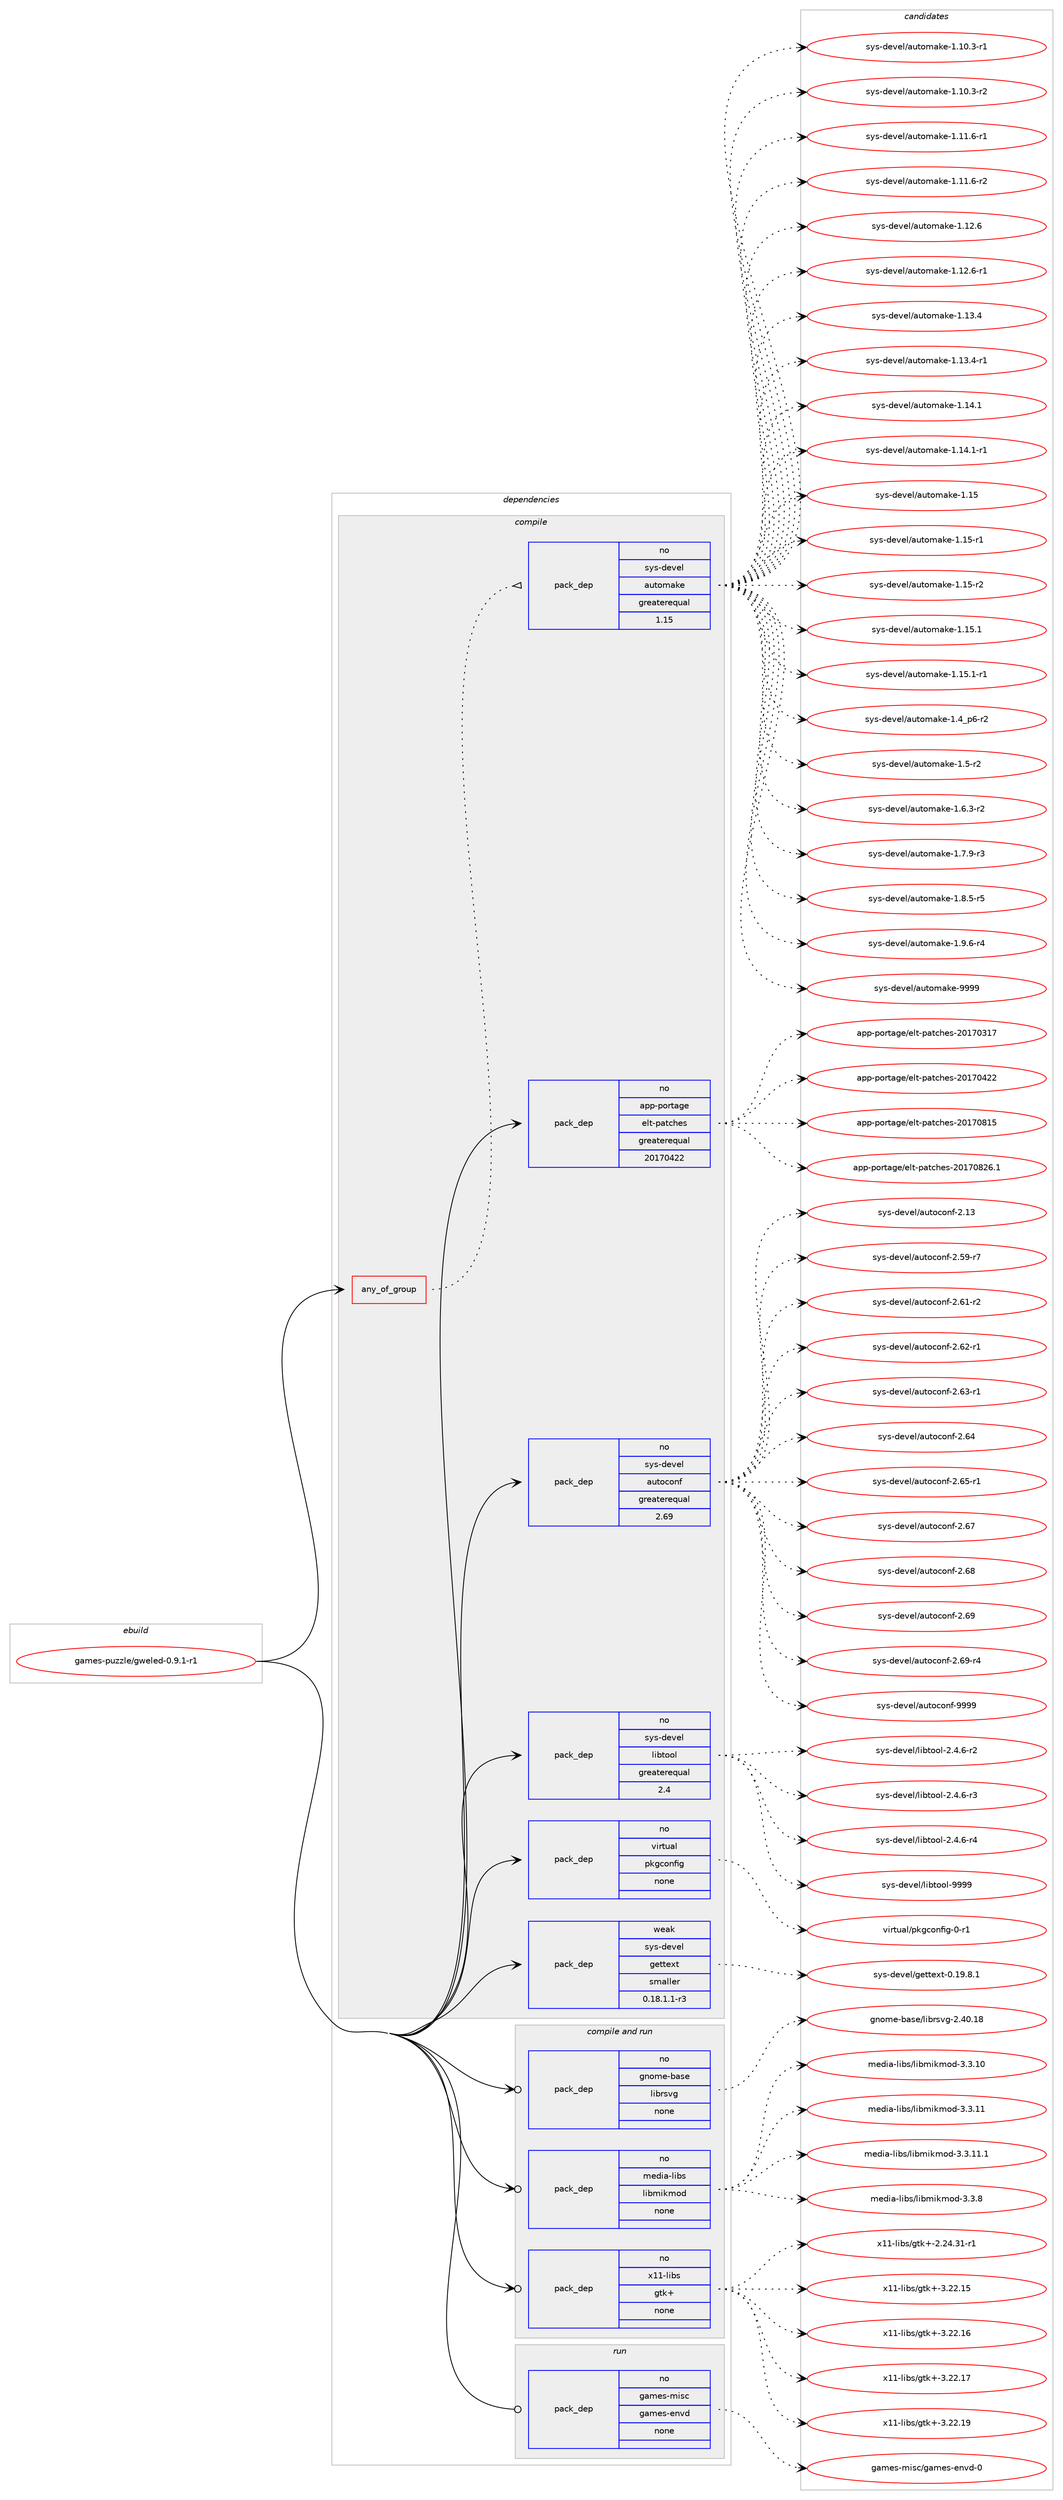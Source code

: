 digraph prolog {

# *************
# Graph options
# *************

newrank=true;
concentrate=true;
compound=true;
graph [rankdir=LR,fontname=Helvetica,fontsize=10,ranksep=1.5];#, ranksep=2.5, nodesep=0.2];
edge  [arrowhead=vee];
node  [fontname=Helvetica,fontsize=10];

# **********
# The ebuild
# **********

subgraph cluster_leftcol {
color=gray;
rank=same;
label=<<i>ebuild</i>>;
id [label="games-puzzle/gweled-0.9.1-r1", color=red, width=4, href="../games-puzzle/gweled-0.9.1-r1.svg"];
}

# ****************
# The dependencies
# ****************

subgraph cluster_midcol {
color=gray;
label=<<i>dependencies</i>>;
subgraph cluster_compile {
fillcolor="#eeeeee";
style=filled;
label=<<i>compile</i>>;
subgraph any4654 {
dependency301305 [label=<<TABLE BORDER="0" CELLBORDER="1" CELLSPACING="0" CELLPADDING="4"><TR><TD CELLPADDING="10">any_of_group</TD></TR></TABLE>>, shape=none, color=red];subgraph pack215784 {
dependency301306 [label=<<TABLE BORDER="0" CELLBORDER="1" CELLSPACING="0" CELLPADDING="4" WIDTH="220"><TR><TD ROWSPAN="6" CELLPADDING="30">pack_dep</TD></TR><TR><TD WIDTH="110">no</TD></TR><TR><TD>sys-devel</TD></TR><TR><TD>automake</TD></TR><TR><TD>greaterequal</TD></TR><TR><TD>1.15</TD></TR></TABLE>>, shape=none, color=blue];
}
dependency301305:e -> dependency301306:w [weight=20,style="dotted",arrowhead="oinv"];
}
id:e -> dependency301305:w [weight=20,style="solid",arrowhead="vee"];
subgraph pack215785 {
dependency301307 [label=<<TABLE BORDER="0" CELLBORDER="1" CELLSPACING="0" CELLPADDING="4" WIDTH="220"><TR><TD ROWSPAN="6" CELLPADDING="30">pack_dep</TD></TR><TR><TD WIDTH="110">no</TD></TR><TR><TD>app-portage</TD></TR><TR><TD>elt-patches</TD></TR><TR><TD>greaterequal</TD></TR><TR><TD>20170422</TD></TR></TABLE>>, shape=none, color=blue];
}
id:e -> dependency301307:w [weight=20,style="solid",arrowhead="vee"];
subgraph pack215786 {
dependency301308 [label=<<TABLE BORDER="0" CELLBORDER="1" CELLSPACING="0" CELLPADDING="4" WIDTH="220"><TR><TD ROWSPAN="6" CELLPADDING="30">pack_dep</TD></TR><TR><TD WIDTH="110">no</TD></TR><TR><TD>sys-devel</TD></TR><TR><TD>autoconf</TD></TR><TR><TD>greaterequal</TD></TR><TR><TD>2.69</TD></TR></TABLE>>, shape=none, color=blue];
}
id:e -> dependency301308:w [weight=20,style="solid",arrowhead="vee"];
subgraph pack215787 {
dependency301309 [label=<<TABLE BORDER="0" CELLBORDER="1" CELLSPACING="0" CELLPADDING="4" WIDTH="220"><TR><TD ROWSPAN="6" CELLPADDING="30">pack_dep</TD></TR><TR><TD WIDTH="110">no</TD></TR><TR><TD>sys-devel</TD></TR><TR><TD>libtool</TD></TR><TR><TD>greaterequal</TD></TR><TR><TD>2.4</TD></TR></TABLE>>, shape=none, color=blue];
}
id:e -> dependency301309:w [weight=20,style="solid",arrowhead="vee"];
subgraph pack215788 {
dependency301310 [label=<<TABLE BORDER="0" CELLBORDER="1" CELLSPACING="0" CELLPADDING="4" WIDTH="220"><TR><TD ROWSPAN="6" CELLPADDING="30">pack_dep</TD></TR><TR><TD WIDTH="110">no</TD></TR><TR><TD>virtual</TD></TR><TR><TD>pkgconfig</TD></TR><TR><TD>none</TD></TR><TR><TD></TD></TR></TABLE>>, shape=none, color=blue];
}
id:e -> dependency301310:w [weight=20,style="solid",arrowhead="vee"];
subgraph pack215789 {
dependency301311 [label=<<TABLE BORDER="0" CELLBORDER="1" CELLSPACING="0" CELLPADDING="4" WIDTH="220"><TR><TD ROWSPAN="6" CELLPADDING="30">pack_dep</TD></TR><TR><TD WIDTH="110">weak</TD></TR><TR><TD>sys-devel</TD></TR><TR><TD>gettext</TD></TR><TR><TD>smaller</TD></TR><TR><TD>0.18.1.1-r3</TD></TR></TABLE>>, shape=none, color=blue];
}
id:e -> dependency301311:w [weight=20,style="solid",arrowhead="vee"];
}
subgraph cluster_compileandrun {
fillcolor="#eeeeee";
style=filled;
label=<<i>compile and run</i>>;
subgraph pack215790 {
dependency301312 [label=<<TABLE BORDER="0" CELLBORDER="1" CELLSPACING="0" CELLPADDING="4" WIDTH="220"><TR><TD ROWSPAN="6" CELLPADDING="30">pack_dep</TD></TR><TR><TD WIDTH="110">no</TD></TR><TR><TD>gnome-base</TD></TR><TR><TD>librsvg</TD></TR><TR><TD>none</TD></TR><TR><TD></TD></TR></TABLE>>, shape=none, color=blue];
}
id:e -> dependency301312:w [weight=20,style="solid",arrowhead="odotvee"];
subgraph pack215791 {
dependency301313 [label=<<TABLE BORDER="0" CELLBORDER="1" CELLSPACING="0" CELLPADDING="4" WIDTH="220"><TR><TD ROWSPAN="6" CELLPADDING="30">pack_dep</TD></TR><TR><TD WIDTH="110">no</TD></TR><TR><TD>media-libs</TD></TR><TR><TD>libmikmod</TD></TR><TR><TD>none</TD></TR><TR><TD></TD></TR></TABLE>>, shape=none, color=blue];
}
id:e -> dependency301313:w [weight=20,style="solid",arrowhead="odotvee"];
subgraph pack215792 {
dependency301314 [label=<<TABLE BORDER="0" CELLBORDER="1" CELLSPACING="0" CELLPADDING="4" WIDTH="220"><TR><TD ROWSPAN="6" CELLPADDING="30">pack_dep</TD></TR><TR><TD WIDTH="110">no</TD></TR><TR><TD>x11-libs</TD></TR><TR><TD>gtk+</TD></TR><TR><TD>none</TD></TR><TR><TD></TD></TR></TABLE>>, shape=none, color=blue];
}
id:e -> dependency301314:w [weight=20,style="solid",arrowhead="odotvee"];
}
subgraph cluster_run {
fillcolor="#eeeeee";
style=filled;
label=<<i>run</i>>;
subgraph pack215793 {
dependency301315 [label=<<TABLE BORDER="0" CELLBORDER="1" CELLSPACING="0" CELLPADDING="4" WIDTH="220"><TR><TD ROWSPAN="6" CELLPADDING="30">pack_dep</TD></TR><TR><TD WIDTH="110">no</TD></TR><TR><TD>games-misc</TD></TR><TR><TD>games-envd</TD></TR><TR><TD>none</TD></TR><TR><TD></TD></TR></TABLE>>, shape=none, color=blue];
}
id:e -> dependency301315:w [weight=20,style="solid",arrowhead="odot"];
}
}

# **************
# The candidates
# **************

subgraph cluster_choices {
rank=same;
color=gray;
label=<<i>candidates</i>>;

subgraph choice215784 {
color=black;
nodesep=1;
choice11512111545100101118101108479711711611110997107101454946494846514511449 [label="sys-devel/automake-1.10.3-r1", color=red, width=4,href="../sys-devel/automake-1.10.3-r1.svg"];
choice11512111545100101118101108479711711611110997107101454946494846514511450 [label="sys-devel/automake-1.10.3-r2", color=red, width=4,href="../sys-devel/automake-1.10.3-r2.svg"];
choice11512111545100101118101108479711711611110997107101454946494946544511449 [label="sys-devel/automake-1.11.6-r1", color=red, width=4,href="../sys-devel/automake-1.11.6-r1.svg"];
choice11512111545100101118101108479711711611110997107101454946494946544511450 [label="sys-devel/automake-1.11.6-r2", color=red, width=4,href="../sys-devel/automake-1.11.6-r2.svg"];
choice1151211154510010111810110847971171161111099710710145494649504654 [label="sys-devel/automake-1.12.6", color=red, width=4,href="../sys-devel/automake-1.12.6.svg"];
choice11512111545100101118101108479711711611110997107101454946495046544511449 [label="sys-devel/automake-1.12.6-r1", color=red, width=4,href="../sys-devel/automake-1.12.6-r1.svg"];
choice1151211154510010111810110847971171161111099710710145494649514652 [label="sys-devel/automake-1.13.4", color=red, width=4,href="../sys-devel/automake-1.13.4.svg"];
choice11512111545100101118101108479711711611110997107101454946495146524511449 [label="sys-devel/automake-1.13.4-r1", color=red, width=4,href="../sys-devel/automake-1.13.4-r1.svg"];
choice1151211154510010111810110847971171161111099710710145494649524649 [label="sys-devel/automake-1.14.1", color=red, width=4,href="../sys-devel/automake-1.14.1.svg"];
choice11512111545100101118101108479711711611110997107101454946495246494511449 [label="sys-devel/automake-1.14.1-r1", color=red, width=4,href="../sys-devel/automake-1.14.1-r1.svg"];
choice115121115451001011181011084797117116111109971071014549464953 [label="sys-devel/automake-1.15", color=red, width=4,href="../sys-devel/automake-1.15.svg"];
choice1151211154510010111810110847971171161111099710710145494649534511449 [label="sys-devel/automake-1.15-r1", color=red, width=4,href="../sys-devel/automake-1.15-r1.svg"];
choice1151211154510010111810110847971171161111099710710145494649534511450 [label="sys-devel/automake-1.15-r2", color=red, width=4,href="../sys-devel/automake-1.15-r2.svg"];
choice1151211154510010111810110847971171161111099710710145494649534649 [label="sys-devel/automake-1.15.1", color=red, width=4,href="../sys-devel/automake-1.15.1.svg"];
choice11512111545100101118101108479711711611110997107101454946495346494511449 [label="sys-devel/automake-1.15.1-r1", color=red, width=4,href="../sys-devel/automake-1.15.1-r1.svg"];
choice115121115451001011181011084797117116111109971071014549465295112544511450 [label="sys-devel/automake-1.4_p6-r2", color=red, width=4,href="../sys-devel/automake-1.4_p6-r2.svg"];
choice11512111545100101118101108479711711611110997107101454946534511450 [label="sys-devel/automake-1.5-r2", color=red, width=4,href="../sys-devel/automake-1.5-r2.svg"];
choice115121115451001011181011084797117116111109971071014549465446514511450 [label="sys-devel/automake-1.6.3-r2", color=red, width=4,href="../sys-devel/automake-1.6.3-r2.svg"];
choice115121115451001011181011084797117116111109971071014549465546574511451 [label="sys-devel/automake-1.7.9-r3", color=red, width=4,href="../sys-devel/automake-1.7.9-r3.svg"];
choice115121115451001011181011084797117116111109971071014549465646534511453 [label="sys-devel/automake-1.8.5-r5", color=red, width=4,href="../sys-devel/automake-1.8.5-r5.svg"];
choice115121115451001011181011084797117116111109971071014549465746544511452 [label="sys-devel/automake-1.9.6-r4", color=red, width=4,href="../sys-devel/automake-1.9.6-r4.svg"];
choice115121115451001011181011084797117116111109971071014557575757 [label="sys-devel/automake-9999", color=red, width=4,href="../sys-devel/automake-9999.svg"];
dependency301306:e -> choice11512111545100101118101108479711711611110997107101454946494846514511449:w [style=dotted,weight="100"];
dependency301306:e -> choice11512111545100101118101108479711711611110997107101454946494846514511450:w [style=dotted,weight="100"];
dependency301306:e -> choice11512111545100101118101108479711711611110997107101454946494946544511449:w [style=dotted,weight="100"];
dependency301306:e -> choice11512111545100101118101108479711711611110997107101454946494946544511450:w [style=dotted,weight="100"];
dependency301306:e -> choice1151211154510010111810110847971171161111099710710145494649504654:w [style=dotted,weight="100"];
dependency301306:e -> choice11512111545100101118101108479711711611110997107101454946495046544511449:w [style=dotted,weight="100"];
dependency301306:e -> choice1151211154510010111810110847971171161111099710710145494649514652:w [style=dotted,weight="100"];
dependency301306:e -> choice11512111545100101118101108479711711611110997107101454946495146524511449:w [style=dotted,weight="100"];
dependency301306:e -> choice1151211154510010111810110847971171161111099710710145494649524649:w [style=dotted,weight="100"];
dependency301306:e -> choice11512111545100101118101108479711711611110997107101454946495246494511449:w [style=dotted,weight="100"];
dependency301306:e -> choice115121115451001011181011084797117116111109971071014549464953:w [style=dotted,weight="100"];
dependency301306:e -> choice1151211154510010111810110847971171161111099710710145494649534511449:w [style=dotted,weight="100"];
dependency301306:e -> choice1151211154510010111810110847971171161111099710710145494649534511450:w [style=dotted,weight="100"];
dependency301306:e -> choice1151211154510010111810110847971171161111099710710145494649534649:w [style=dotted,weight="100"];
dependency301306:e -> choice11512111545100101118101108479711711611110997107101454946495346494511449:w [style=dotted,weight="100"];
dependency301306:e -> choice115121115451001011181011084797117116111109971071014549465295112544511450:w [style=dotted,weight="100"];
dependency301306:e -> choice11512111545100101118101108479711711611110997107101454946534511450:w [style=dotted,weight="100"];
dependency301306:e -> choice115121115451001011181011084797117116111109971071014549465446514511450:w [style=dotted,weight="100"];
dependency301306:e -> choice115121115451001011181011084797117116111109971071014549465546574511451:w [style=dotted,weight="100"];
dependency301306:e -> choice115121115451001011181011084797117116111109971071014549465646534511453:w [style=dotted,weight="100"];
dependency301306:e -> choice115121115451001011181011084797117116111109971071014549465746544511452:w [style=dotted,weight="100"];
dependency301306:e -> choice115121115451001011181011084797117116111109971071014557575757:w [style=dotted,weight="100"];
}
subgraph choice215785 {
color=black;
nodesep=1;
choice97112112451121111141169710310147101108116451129711699104101115455048495548514955 [label="app-portage/elt-patches-20170317", color=red, width=4,href="../app-portage/elt-patches-20170317.svg"];
choice97112112451121111141169710310147101108116451129711699104101115455048495548525050 [label="app-portage/elt-patches-20170422", color=red, width=4,href="../app-portage/elt-patches-20170422.svg"];
choice97112112451121111141169710310147101108116451129711699104101115455048495548564953 [label="app-portage/elt-patches-20170815", color=red, width=4,href="../app-portage/elt-patches-20170815.svg"];
choice971121124511211111411697103101471011081164511297116991041011154550484955485650544649 [label="app-portage/elt-patches-20170826.1", color=red, width=4,href="../app-portage/elt-patches-20170826.1.svg"];
dependency301307:e -> choice97112112451121111141169710310147101108116451129711699104101115455048495548514955:w [style=dotted,weight="100"];
dependency301307:e -> choice97112112451121111141169710310147101108116451129711699104101115455048495548525050:w [style=dotted,weight="100"];
dependency301307:e -> choice97112112451121111141169710310147101108116451129711699104101115455048495548564953:w [style=dotted,weight="100"];
dependency301307:e -> choice971121124511211111411697103101471011081164511297116991041011154550484955485650544649:w [style=dotted,weight="100"];
}
subgraph choice215786 {
color=black;
nodesep=1;
choice115121115451001011181011084797117116111991111101024550464951 [label="sys-devel/autoconf-2.13", color=red, width=4,href="../sys-devel/autoconf-2.13.svg"];
choice1151211154510010111810110847971171161119911111010245504653574511455 [label="sys-devel/autoconf-2.59-r7", color=red, width=4,href="../sys-devel/autoconf-2.59-r7.svg"];
choice1151211154510010111810110847971171161119911111010245504654494511450 [label="sys-devel/autoconf-2.61-r2", color=red, width=4,href="../sys-devel/autoconf-2.61-r2.svg"];
choice1151211154510010111810110847971171161119911111010245504654504511449 [label="sys-devel/autoconf-2.62-r1", color=red, width=4,href="../sys-devel/autoconf-2.62-r1.svg"];
choice1151211154510010111810110847971171161119911111010245504654514511449 [label="sys-devel/autoconf-2.63-r1", color=red, width=4,href="../sys-devel/autoconf-2.63-r1.svg"];
choice115121115451001011181011084797117116111991111101024550465452 [label="sys-devel/autoconf-2.64", color=red, width=4,href="../sys-devel/autoconf-2.64.svg"];
choice1151211154510010111810110847971171161119911111010245504654534511449 [label="sys-devel/autoconf-2.65-r1", color=red, width=4,href="../sys-devel/autoconf-2.65-r1.svg"];
choice115121115451001011181011084797117116111991111101024550465455 [label="sys-devel/autoconf-2.67", color=red, width=4,href="../sys-devel/autoconf-2.67.svg"];
choice115121115451001011181011084797117116111991111101024550465456 [label="sys-devel/autoconf-2.68", color=red, width=4,href="../sys-devel/autoconf-2.68.svg"];
choice115121115451001011181011084797117116111991111101024550465457 [label="sys-devel/autoconf-2.69", color=red, width=4,href="../sys-devel/autoconf-2.69.svg"];
choice1151211154510010111810110847971171161119911111010245504654574511452 [label="sys-devel/autoconf-2.69-r4", color=red, width=4,href="../sys-devel/autoconf-2.69-r4.svg"];
choice115121115451001011181011084797117116111991111101024557575757 [label="sys-devel/autoconf-9999", color=red, width=4,href="../sys-devel/autoconf-9999.svg"];
dependency301308:e -> choice115121115451001011181011084797117116111991111101024550464951:w [style=dotted,weight="100"];
dependency301308:e -> choice1151211154510010111810110847971171161119911111010245504653574511455:w [style=dotted,weight="100"];
dependency301308:e -> choice1151211154510010111810110847971171161119911111010245504654494511450:w [style=dotted,weight="100"];
dependency301308:e -> choice1151211154510010111810110847971171161119911111010245504654504511449:w [style=dotted,weight="100"];
dependency301308:e -> choice1151211154510010111810110847971171161119911111010245504654514511449:w [style=dotted,weight="100"];
dependency301308:e -> choice115121115451001011181011084797117116111991111101024550465452:w [style=dotted,weight="100"];
dependency301308:e -> choice1151211154510010111810110847971171161119911111010245504654534511449:w [style=dotted,weight="100"];
dependency301308:e -> choice115121115451001011181011084797117116111991111101024550465455:w [style=dotted,weight="100"];
dependency301308:e -> choice115121115451001011181011084797117116111991111101024550465456:w [style=dotted,weight="100"];
dependency301308:e -> choice115121115451001011181011084797117116111991111101024550465457:w [style=dotted,weight="100"];
dependency301308:e -> choice1151211154510010111810110847971171161119911111010245504654574511452:w [style=dotted,weight="100"];
dependency301308:e -> choice115121115451001011181011084797117116111991111101024557575757:w [style=dotted,weight="100"];
}
subgraph choice215787 {
color=black;
nodesep=1;
choice1151211154510010111810110847108105981161111111084550465246544511450 [label="sys-devel/libtool-2.4.6-r2", color=red, width=4,href="../sys-devel/libtool-2.4.6-r2.svg"];
choice1151211154510010111810110847108105981161111111084550465246544511451 [label="sys-devel/libtool-2.4.6-r3", color=red, width=4,href="../sys-devel/libtool-2.4.6-r3.svg"];
choice1151211154510010111810110847108105981161111111084550465246544511452 [label="sys-devel/libtool-2.4.6-r4", color=red, width=4,href="../sys-devel/libtool-2.4.6-r4.svg"];
choice1151211154510010111810110847108105981161111111084557575757 [label="sys-devel/libtool-9999", color=red, width=4,href="../sys-devel/libtool-9999.svg"];
dependency301309:e -> choice1151211154510010111810110847108105981161111111084550465246544511450:w [style=dotted,weight="100"];
dependency301309:e -> choice1151211154510010111810110847108105981161111111084550465246544511451:w [style=dotted,weight="100"];
dependency301309:e -> choice1151211154510010111810110847108105981161111111084550465246544511452:w [style=dotted,weight="100"];
dependency301309:e -> choice1151211154510010111810110847108105981161111111084557575757:w [style=dotted,weight="100"];
}
subgraph choice215788 {
color=black;
nodesep=1;
choice11810511411611797108471121071039911111010210510345484511449 [label="virtual/pkgconfig-0-r1", color=red, width=4,href="../virtual/pkgconfig-0-r1.svg"];
dependency301310:e -> choice11810511411611797108471121071039911111010210510345484511449:w [style=dotted,weight="100"];
}
subgraph choice215789 {
color=black;
nodesep=1;
choice1151211154510010111810110847103101116116101120116454846495746564649 [label="sys-devel/gettext-0.19.8.1", color=red, width=4,href="../sys-devel/gettext-0.19.8.1.svg"];
dependency301311:e -> choice1151211154510010111810110847103101116116101120116454846495746564649:w [style=dotted,weight="100"];
}
subgraph choice215790 {
color=black;
nodesep=1;
choice10311011110910145989711510147108105981141151181034550465248464956 [label="gnome-base/librsvg-2.40.18", color=red, width=4,href="../gnome-base/librsvg-2.40.18.svg"];
dependency301312:e -> choice10311011110910145989711510147108105981141151181034550465248464956:w [style=dotted,weight="100"];
}
subgraph choice215791 {
color=black;
nodesep=1;
choice109101100105974510810598115471081059810910510710911110045514651464948 [label="media-libs/libmikmod-3.3.10", color=red, width=4,href="../media-libs/libmikmod-3.3.10.svg"];
choice109101100105974510810598115471081059810910510710911110045514651464949 [label="media-libs/libmikmod-3.3.11", color=red, width=4,href="../media-libs/libmikmod-3.3.11.svg"];
choice1091011001059745108105981154710810598109105107109111100455146514649494649 [label="media-libs/libmikmod-3.3.11.1", color=red, width=4,href="../media-libs/libmikmod-3.3.11.1.svg"];
choice1091011001059745108105981154710810598109105107109111100455146514656 [label="media-libs/libmikmod-3.3.8", color=red, width=4,href="../media-libs/libmikmod-3.3.8.svg"];
dependency301313:e -> choice109101100105974510810598115471081059810910510710911110045514651464948:w [style=dotted,weight="100"];
dependency301313:e -> choice109101100105974510810598115471081059810910510710911110045514651464949:w [style=dotted,weight="100"];
dependency301313:e -> choice1091011001059745108105981154710810598109105107109111100455146514649494649:w [style=dotted,weight="100"];
dependency301313:e -> choice1091011001059745108105981154710810598109105107109111100455146514656:w [style=dotted,weight="100"];
}
subgraph choice215792 {
color=black;
nodesep=1;
choice12049494510810598115471031161074345504650524651494511449 [label="x11-libs/gtk+-2.24.31-r1", color=red, width=4,href="../x11-libs/gtk+-2.24.31-r1.svg"];
choice1204949451081059811547103116107434551465050464953 [label="x11-libs/gtk+-3.22.15", color=red, width=4,href="../x11-libs/gtk+-3.22.15.svg"];
choice1204949451081059811547103116107434551465050464954 [label="x11-libs/gtk+-3.22.16", color=red, width=4,href="../x11-libs/gtk+-3.22.16.svg"];
choice1204949451081059811547103116107434551465050464955 [label="x11-libs/gtk+-3.22.17", color=red, width=4,href="../x11-libs/gtk+-3.22.17.svg"];
choice1204949451081059811547103116107434551465050464957 [label="x11-libs/gtk+-3.22.19", color=red, width=4,href="../x11-libs/gtk+-3.22.19.svg"];
dependency301314:e -> choice12049494510810598115471031161074345504650524651494511449:w [style=dotted,weight="100"];
dependency301314:e -> choice1204949451081059811547103116107434551465050464953:w [style=dotted,weight="100"];
dependency301314:e -> choice1204949451081059811547103116107434551465050464954:w [style=dotted,weight="100"];
dependency301314:e -> choice1204949451081059811547103116107434551465050464955:w [style=dotted,weight="100"];
dependency301314:e -> choice1204949451081059811547103116107434551465050464957:w [style=dotted,weight="100"];
}
subgraph choice215793 {
color=black;
nodesep=1;
choice1039710910111545109105115994710397109101115451011101181004548 [label="games-misc/games-envd-0", color=red, width=4,href="../games-misc/games-envd-0.svg"];
dependency301315:e -> choice1039710910111545109105115994710397109101115451011101181004548:w [style=dotted,weight="100"];
}
}

}
